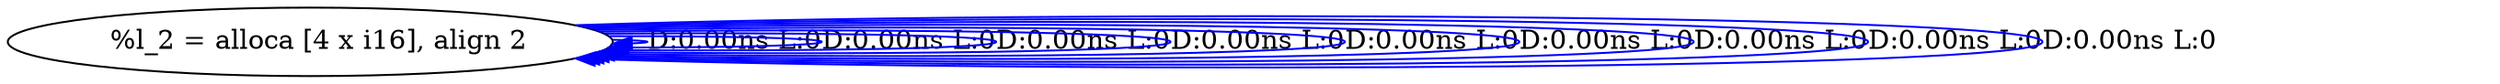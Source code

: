 digraph {
Node0x2d9b510[label="  %l_2 = alloca [4 x i16], align 2"];
Node0x2d9b510 -> Node0x2d9b510[label="D:0.00ns L:0",color=blue];
Node0x2d9b510 -> Node0x2d9b510[label="D:0.00ns L:0",color=blue];
Node0x2d9b510 -> Node0x2d9b510[label="D:0.00ns L:0",color=blue];
Node0x2d9b510 -> Node0x2d9b510[label="D:0.00ns L:0",color=blue];
Node0x2d9b510 -> Node0x2d9b510[label="D:0.00ns L:0",color=blue];
Node0x2d9b510 -> Node0x2d9b510[label="D:0.00ns L:0",color=blue];
Node0x2d9b510 -> Node0x2d9b510[label="D:0.00ns L:0",color=blue];
Node0x2d9b510 -> Node0x2d9b510[label="D:0.00ns L:0",color=blue];
Node0x2d9b510 -> Node0x2d9b510[label="D:0.00ns L:0",color=blue];
}
